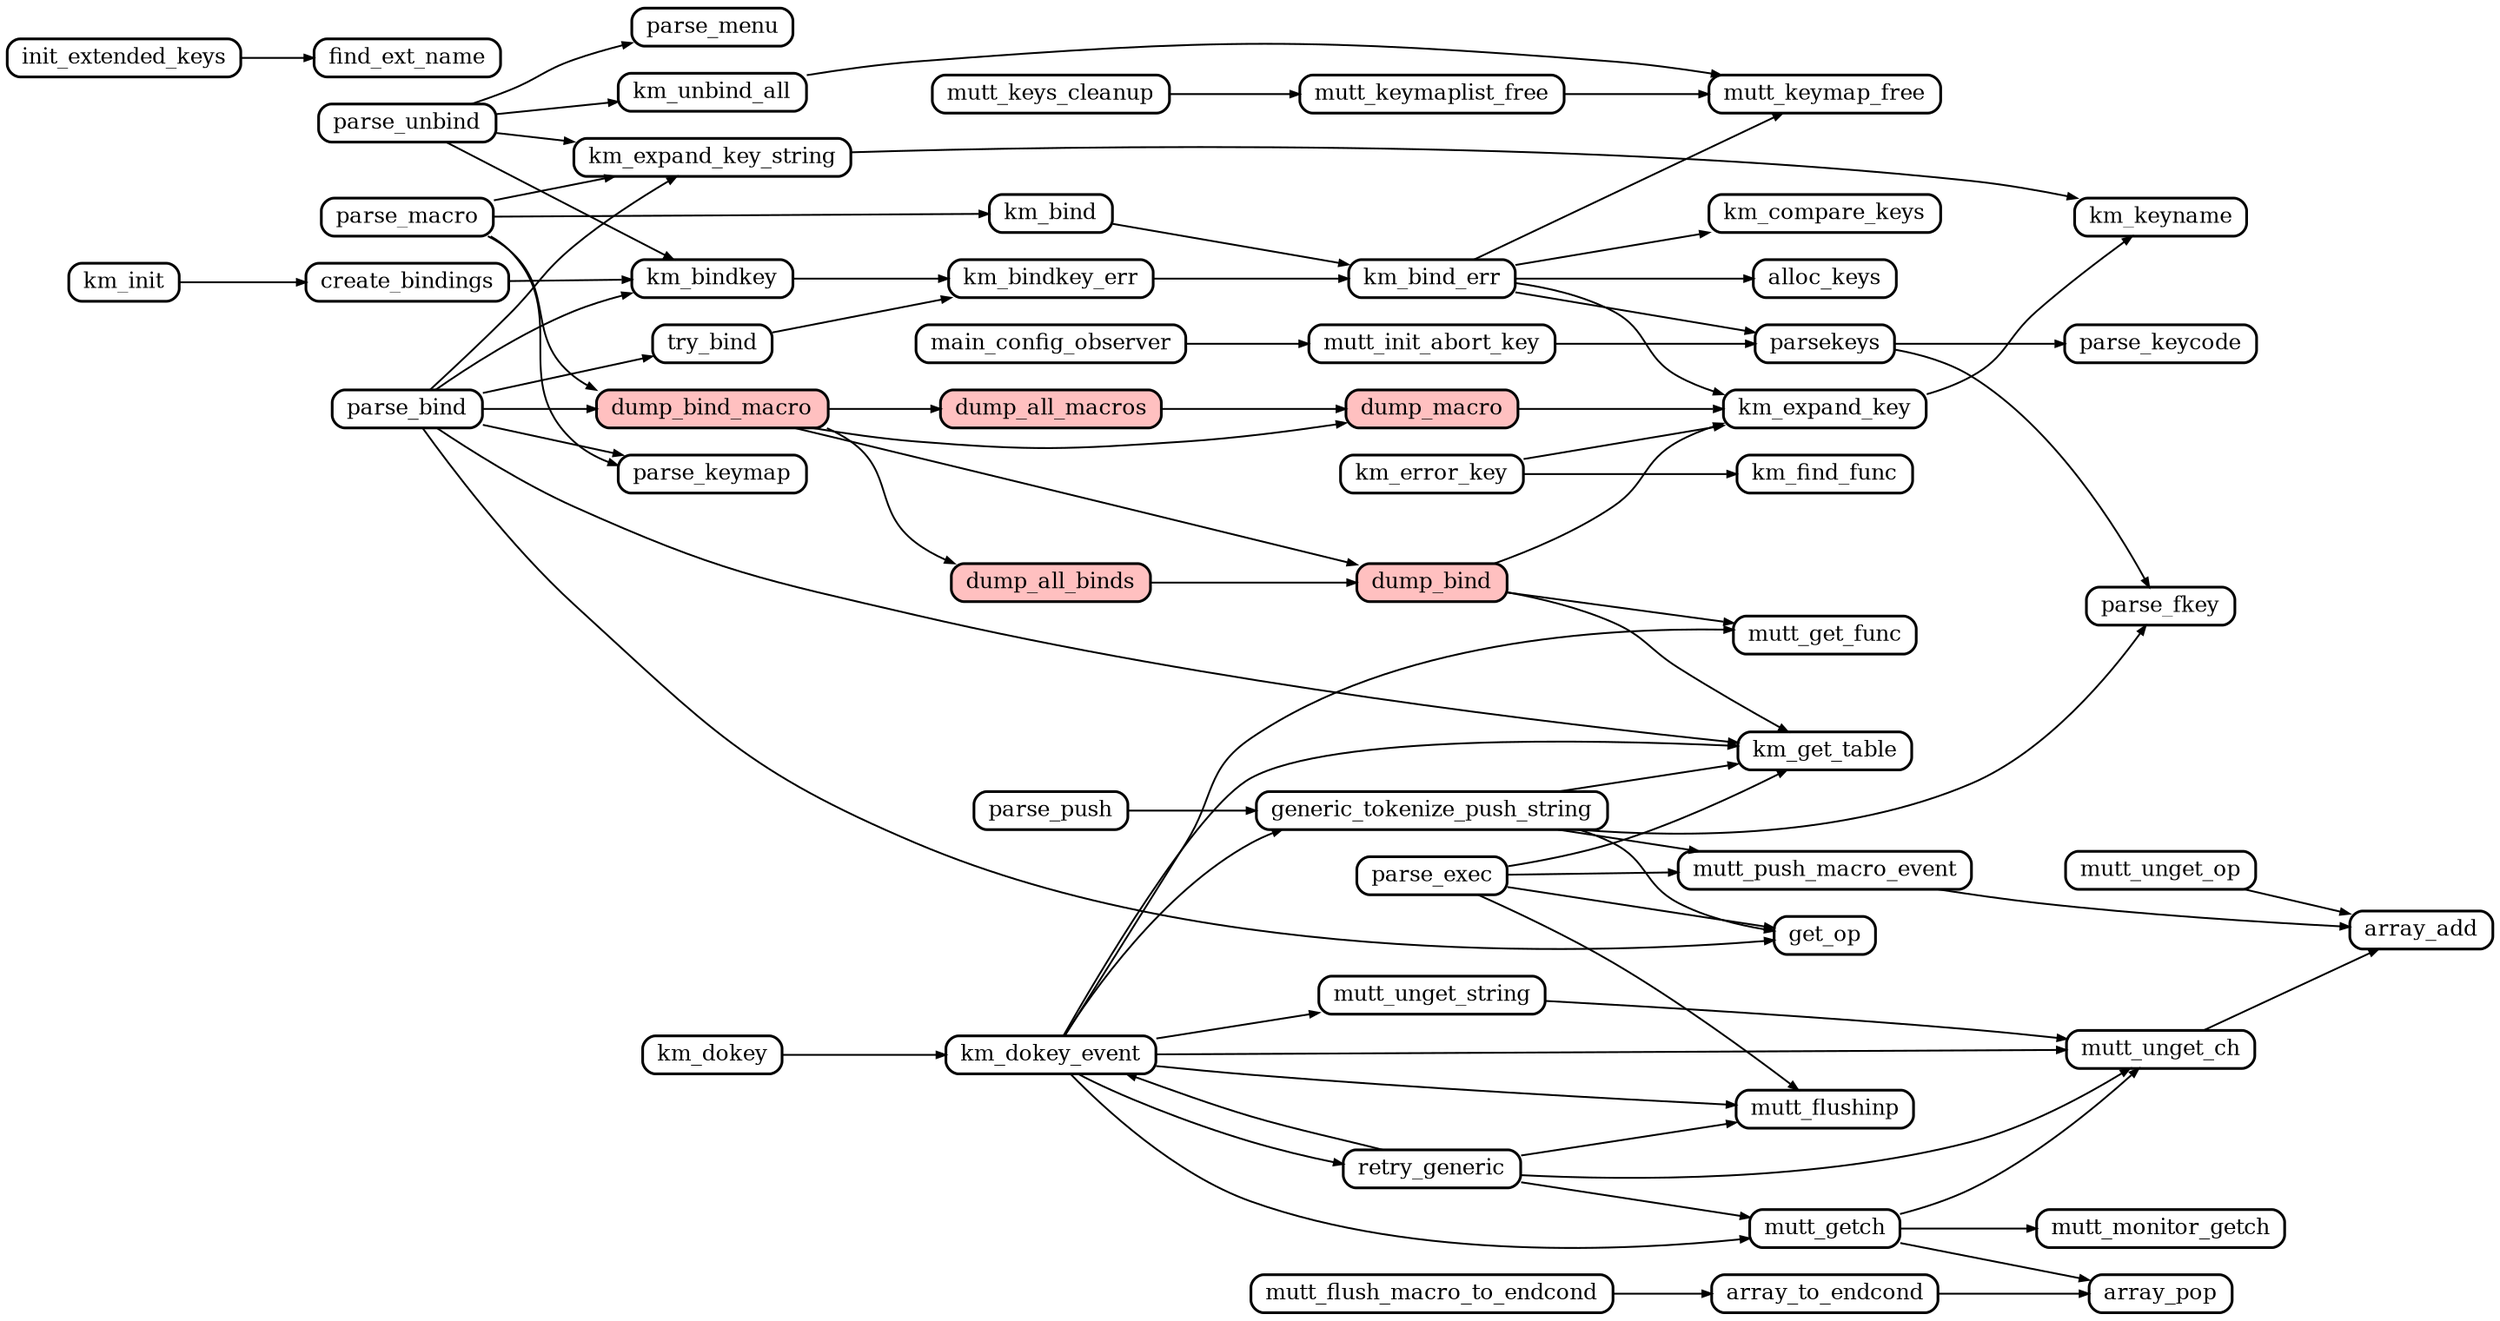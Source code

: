 digraph callgraph {
	graph [
		rankdir="LR"
		nodesep="0.2"
		ranksep="0.5"
		compound="true"
	]

	node [
		shape="Mrecord"
		fontsize="12"
		fillcolor="#ffffff"
		style="filled"
		height="0.2"
		penwidth="1.5"
		color="black"
	]

	edge [
		penwidth="1.0"
		arrowsize="0.5"
	]

	node [ fillcolor="#ffc0c0" ]
	dump_all_binds
	dump_all_macros
	dump_bind
	dump_bind_macro
	dump_macro

	node [ fillcolor="#ffffff" ]
	array_to_endcond             -> array_pop
	create_bindings              -> km_bindkey
	dump_all_binds               -> dump_bind
	dump_all_macros              -> dump_macro
	dump_bind                    -> km_expand_key
	dump_bind                    -> km_get_table
	dump_bind                    -> mutt_get_func
	dump_bind_macro              -> dump_all_binds
	dump_bind_macro              -> dump_all_macros
	dump_bind_macro              -> dump_bind
	dump_bind_macro              -> dump_macro
	dump_macro                   -> km_expand_key
	generic_tokenize_push_string -> get_op
	generic_tokenize_push_string -> km_get_table
	generic_tokenize_push_string -> mutt_push_macro_event
	generic_tokenize_push_string -> parse_fkey
	init_extended_keys           -> find_ext_name
	km_bind                      -> km_bind_err
	km_bindkey                   -> km_bindkey_err
	km_bindkey_err               -> km_bind_err
	km_bind_err                  -> alloc_keys
	km_bind_err                  -> km_compare_keys
	km_bind_err                  -> km_expand_key
	km_bind_err                  -> mutt_keymap_free
	km_bind_err                  -> parsekeys
	km_dokey                     -> km_dokey_event
	km_dokey_event               -> generic_tokenize_push_string
	km_dokey_event               -> km_get_table
	km_dokey_event               -> mutt_flushinp
	km_dokey_event               -> mutt_getch
	km_dokey_event               -> mutt_get_func
	km_dokey_event               -> mutt_unget_ch
	km_dokey_event               -> mutt_unget_string
	km_dokey_event               -> retry_generic
	km_error_key                 -> km_expand_key
	km_error_key                 -> km_find_func
	km_expand_key                -> km_keyname
	km_expand_key_string         -> km_keyname
	km_init                      -> create_bindings
	km_unbind_all                -> mutt_keymap_free
	main_config_observer         -> mutt_init_abort_key
	mutt_flush_macro_to_endcond  -> array_to_endcond
	mutt_getch                   -> array_pop
	mutt_getch                   -> mutt_monitor_getch
	mutt_getch                   -> mutt_unget_ch
	mutt_init_abort_key          -> parsekeys
	mutt_keymaplist_free         -> mutt_keymap_free
	mutt_keys_cleanup            -> mutt_keymaplist_free
	mutt_push_macro_event        -> array_add
	mutt_unget_ch                -> array_add
	mutt_unget_op                -> array_add
	mutt_unget_string            -> mutt_unget_ch
	parsekeys                    -> parse_fkey
	parsekeys                    -> parse_keycode
	parse_bind                   -> dump_bind_macro
	parse_bind                   -> get_op
	parse_bind                   -> km_bindkey
	parse_bind                   -> km_expand_key_string
	parse_bind                   -> km_get_table
	parse_bind                   -> parse_keymap
	parse_bind                   -> try_bind
	parse_exec                   -> get_op
	parse_exec                   -> km_get_table
	parse_exec                   -> mutt_flushinp
	parse_exec                   -> mutt_push_macro_event
	parse_macro                  -> dump_bind_macro
	parse_macro                  -> km_bind
	parse_macro                  -> km_expand_key_string
	parse_macro                  -> parse_keymap
	parse_push                   -> generic_tokenize_push_string
	parse_unbind                 -> km_bindkey
	parse_unbind                 -> km_expand_key_string
	parse_unbind                 -> km_unbind_all
	parse_unbind                 -> parse_menu
	retry_generic                -> km_dokey_event
	retry_generic                -> mutt_flushinp
	retry_generic                -> mutt_getch
	retry_generic                -> mutt_unget_ch
	try_bind                     -> km_bindkey_err

}
